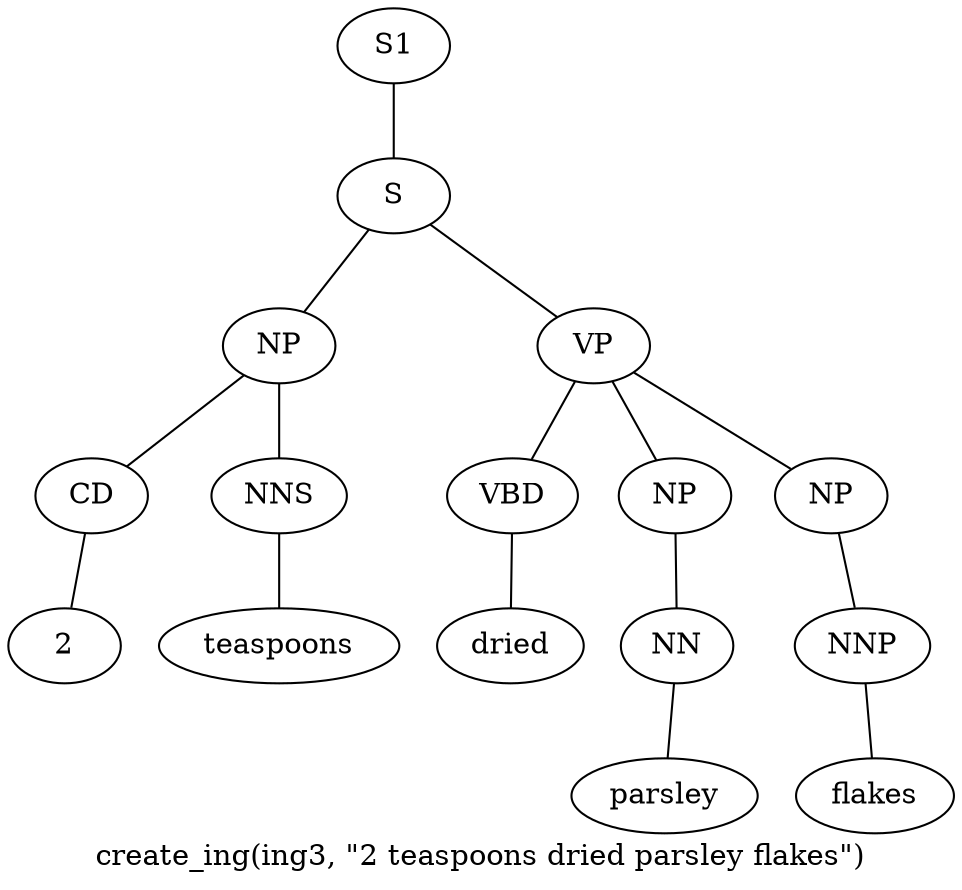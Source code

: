graph SyntaxGraph {
	label = "create_ing(ing3, \"2 teaspoons dried parsley flakes\")";
	Node0 [label="S1"];
	Node1 [label="S"];
	Node2 [label="NP"];
	Node3 [label="CD"];
	Node4 [label="2"];
	Node5 [label="NNS"];
	Node6 [label="teaspoons"];
	Node7 [label="VP"];
	Node8 [label="VBD"];
	Node9 [label="dried"];
	Node10 [label="NP"];
	Node11 [label="NN"];
	Node12 [label="parsley"];
	Node13 [label="NP"];
	Node14 [label="NNP"];
	Node15 [label="flakes"];

	Node0 -- Node1;
	Node1 -- Node2;
	Node1 -- Node7;
	Node2 -- Node3;
	Node2 -- Node5;
	Node3 -- Node4;
	Node5 -- Node6;
	Node7 -- Node8;
	Node7 -- Node10;
	Node7 -- Node13;
	Node8 -- Node9;
	Node10 -- Node11;
	Node11 -- Node12;
	Node13 -- Node14;
	Node14 -- Node15;
}